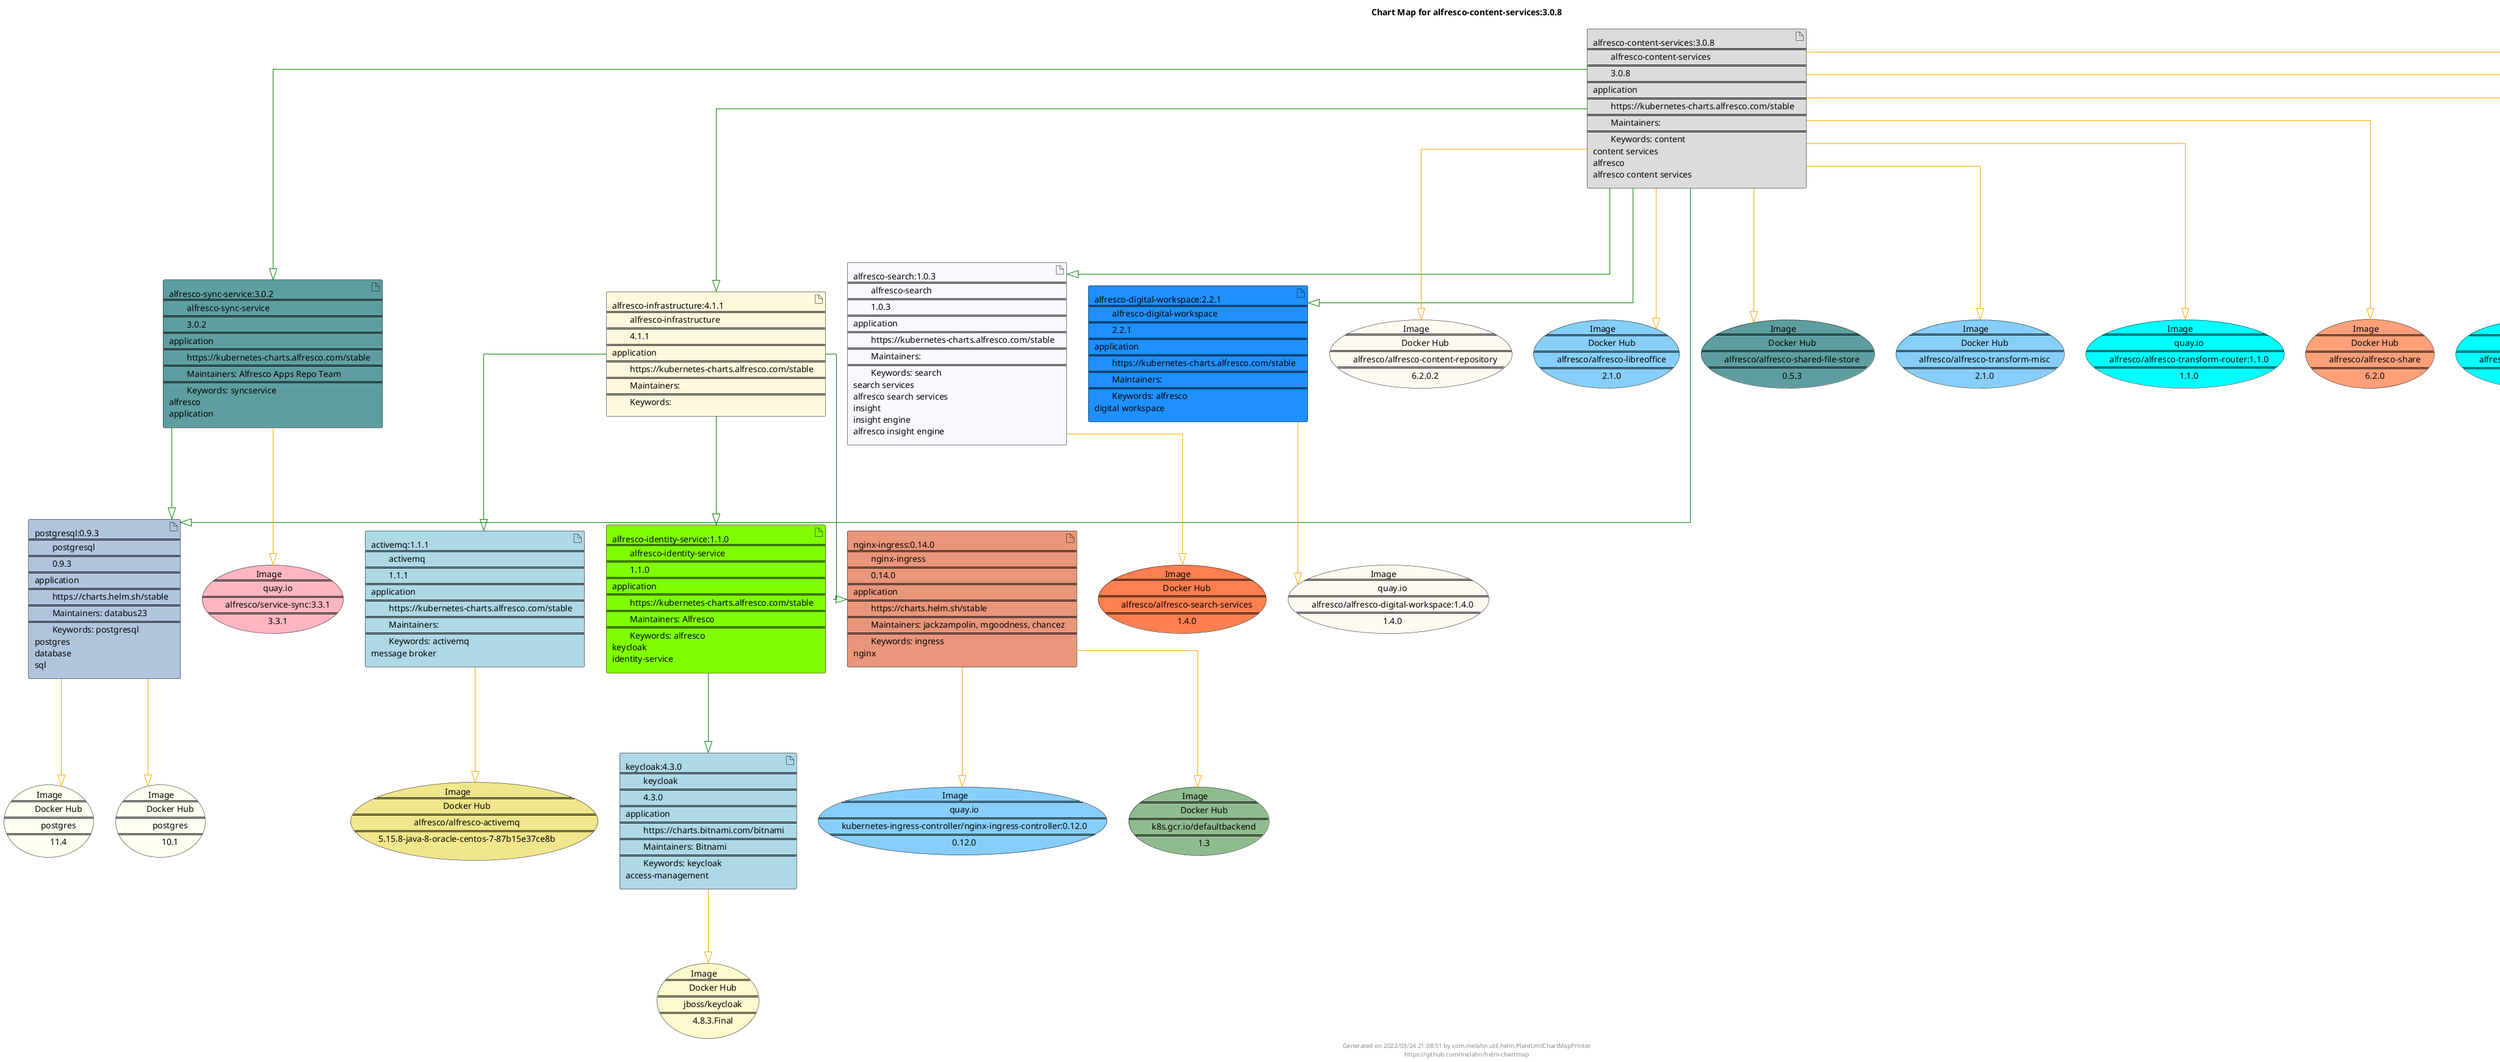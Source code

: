 @startuml
skinparam linetype ortho
skinparam backgroundColor white
skinparam usecaseBorderColor black
skinparam usecaseArrowColor LightSlateGray
skinparam artifactBorderColor black
skinparam artifactArrowColor LightSlateGray

title Chart Map for alfresco-content-services:3.0.8

'There are 10 referenced Helm Charts
artifact "postgresql:0.9.3\n====\n\tpostgresql\n====\n\t0.9.3\n====\napplication\n====\n\thttps://charts.helm.sh/stable\n====\n\tMaintainers: databus23\n====\n\tKeywords: postgresql\npostgres\ndatabase\nsql" as postgresql_0_9_3 #LightSteelBlue
artifact "alfresco-content-services:3.0.8\n====\n\talfresco-content-services\n====\n\t3.0.8\n====\napplication\n====\n\thttps://kubernetes-charts.alfresco.com/stable\n====\n\tMaintainers: \n====\n\tKeywords: content\ncontent services\nalfresco\nalfresco content services" as alfresco_content_services_3_0_8 #Gainsboro
artifact "alfresco-infrastructure:4.1.1\n====\n\talfresco-infrastructure\n====\n\t4.1.1\n====\napplication\n====\n\thttps://kubernetes-charts.alfresco.com/stable\n====\n\tMaintainers: \n====\n\tKeywords: " as alfresco_infrastructure_4_1_1 #Cornsilk
artifact "alfresco-search:1.0.3\n====\n\talfresco-search\n====\n\t1.0.3\n====\napplication\n====\n\thttps://kubernetes-charts.alfresco.com/stable\n====\n\tMaintainers: \n====\n\tKeywords: search\nsearch services\nalfresco search services\ninsight\ninsight engine\nalfresco insight engine" as alfresco_search_1_0_3 #GhostWhite
artifact "alfresco-identity-service:1.1.0\n====\n\talfresco-identity-service\n====\n\t1.1.0\n====\napplication\n====\n\thttps://kubernetes-charts.alfresco.com/stable\n====\n\tMaintainers: Alfresco\n====\n\tKeywords: alfresco\nkeycloak\nidentity-service" as alfresco_identity_service_1_1_0 #Chartreuse
artifact "alfresco-digital-workspace:2.2.1\n====\n\talfresco-digital-workspace\n====\n\t2.2.1\n====\napplication\n====\n\thttps://kubernetes-charts.alfresco.com/stable\n====\n\tMaintainers: \n====\n\tKeywords: alfresco\ndigital workspace" as alfresco_digital_workspace_2_2_1 #DodgerBlue
artifact "nginx-ingress:0.14.0\n====\n\tnginx-ingress\n====\n\t0.14.0\n====\napplication\n====\n\thttps://charts.helm.sh/stable\n====\n\tMaintainers: jackzampolin, mgoodness, chancez\n====\n\tKeywords: ingress\nnginx" as nginx_ingress_0_14_0 #DarkSalmon
artifact "keycloak:4.3.0\n====\n\tkeycloak\n====\n\t4.3.0\n====\napplication\n====\n\thttps://charts.bitnami.com/bitnami\n====\n\tMaintainers: Bitnami\n====\n\tKeywords: keycloak\naccess-management" as keycloak_4_3_0 #LightBlue
artifact "alfresco-sync-service:3.0.2\n====\n\talfresco-sync-service\n====\n\t3.0.2\n====\napplication\n====\n\thttps://kubernetes-charts.alfresco.com/stable\n====\n\tMaintainers: Alfresco Apps Repo Team\n====\n\tKeywords: syncservice\nalfresco\napplication" as alfresco_sync_service_3_0_2 #CadetBlue
artifact "activemq:1.1.1\n====\n\tactivemq\n====\n\t1.1.1\n====\napplication\n====\n\thttps://kubernetes-charts.alfresco.com/stable\n====\n\tMaintainers: \n====\n\tKeywords: activemq\nmessage broker" as activemq_1_1_1 #LightBlue

'There are 18 referenced Docker Images
usecase "Image\n====\n\tDocker Hub\n====\n\talfresco/alfresco-content-repository\n====\n\t6.2.0.2" as alfresco_alfresco_content_repository_6_2_0_2 #FloralWhite
usecase "Image\n====\n\tDocker Hub\n====\n\tpostgres\n====\n\t11.4" as postgres_11_4 #Ivory
usecase "Image\n====\n\tDocker Hub\n====\n\talfresco/alfresco-libreoffice\n====\n\t2.1.0" as alfresco_alfresco_libreoffice_2_1_0 #LightSkyBlue
usecase "Image\n====\n\tquay.io\n====\n\talfresco/alfresco-digital-workspace:1.4.0\n====\n\t1.4.0" as quay_io_alfresco_alfresco_digital_workspace_1_4_0 #FloralWhite
usecase "Image\n====\n\tDocker Hub\n====\n\tpostgres\n====\n\t10.1" as postgres_10_1 #Ivory
usecase "Image\n====\n\tDocker Hub\n====\n\talfresco/alfresco-shared-file-store\n====\n\t0.5.3" as alfresco_alfresco_shared_file_store_0_5_3 #CadetBlue
usecase "Image\n====\n\tDocker Hub\n====\n\talfresco/alfresco-transform-misc\n====\n\t2.1.0" as alfresco_alfresco_transform_misc_2_1_0 #LightSkyBlue
usecase "Image\n====\n\tquay.io\n====\n\tkubernetes-ingress-controller/nginx-ingress-controller:0.12.0\n====\n\t0.12.0" as quay_io_kubernetes_ingress_controller_nginx_ingress_controller_0_12_0 #LightSkyBlue
usecase "Image\n====\n\tDocker Hub\n====\n\talfresco/alfresco-activemq\n====\n\t5.15.8-java-8-oracle-centos-7-87b15e37ce8b" as alfresco_alfresco_activemq_5_15_8_java_8_oracle_centos_7_87b15e37ce8b #Khaki
usecase "Image\n====\n\tquay.io\n====\n\talfresco/alfresco-transform-router:1.1.0\n====\n\t1.1.0" as quay_io_alfresco_alfresco_transform_router_1_1_0 #Aqua
usecase "Image\n====\n\tDocker Hub\n====\n\talfresco/alfresco-share\n====\n\t6.2.0" as alfresco_alfresco_share_6_2_0 #LightSalmon
usecase "Image\n====\n\tDocker Hub\n====\n\talfresco/alfresco-imagemagick\n====\n\t2.1.0" as alfresco_alfresco_imagemagick_2_1_0 #Aqua
usecase "Image\n====\n\tDocker Hub\n====\n\tjboss/keycloak\n====\n\t4.8.3.Final" as jboss_keycloak_4_8_3_Final #LemonChiffon
usecase "Image\n====\n\tquay.io\n====\n\talfresco/service-sync:3.3.1\n====\n\t3.3.1" as quay_io_alfresco_service_sync_3_3_1 #LightPink
usecase "Image\n====\n\tDocker Hub\n====\n\tk8s.gcr.io/defaultbackend\n====\n\t1.3" as k8s_gcr_io_defaultbackend_1_3 #DarkSeaGreen
usecase "Image\n====\n\tDocker Hub\n====\n\talfresco/alfresco-search-services\n====\n\t1.4.0" as alfresco_alfresco_search_services_1_4_0 #Coral
usecase "Image\n====\n\tDocker Hub\n====\n\talfresco/alfresco-pdf-renderer\n====\n\t2.1.0" as alfresco_alfresco_pdf_renderer_2_1_0 #Cornsilk
usecase "Image\n====\n\tDocker Hub\n====\n\talfresco/alfresco-tika\n====\n\t2.1.0" as alfresco_alfresco_tika_2_1_0 #DeepSkyBlue

'Chart Dependencies
alfresco_content_services_3_0_8--[#green]-|>alfresco_digital_workspace_2_2_1
alfresco_content_services_3_0_8--[#green]-|>alfresco_search_1_0_3
alfresco_content_services_3_0_8--[#green]-|>postgresql_0_9_3
alfresco_content_services_3_0_8--[#green]-|>alfresco_sync_service_3_0_2
alfresco_sync_service_3_0_2--[#green]-|>postgresql_0_9_3
alfresco_content_services_3_0_8--[#green]-|>alfresco_infrastructure_4_1_1
alfresco_infrastructure_4_1_1--[#green]-|>activemq_1_1_1
alfresco_infrastructure_4_1_1--[#green]-|>alfresco_identity_service_1_1_0
alfresco_identity_service_1_1_0--[#green]-|>keycloak_4_3_0
alfresco_infrastructure_4_1_1--[#green]-|>nginx_ingress_0_14_0
postgresql_0_9_3--[#orange]-|>postgres_11_4
postgresql_0_9_3--[#orange]-|>postgres_10_1
alfresco_content_services_3_0_8--[#orange]-|>alfresco_alfresco_libreoffice_2_1_0
alfresco_content_services_3_0_8--[#orange]-|>alfresco_alfresco_transform_misc_2_1_0
alfresco_content_services_3_0_8--[#orange]-|>alfresco_alfresco_shared_file_store_0_5_3
alfresco_content_services_3_0_8--[#orange]-|>alfresco_alfresco_pdf_renderer_2_1_0
alfresco_content_services_3_0_8--[#orange]-|>quay_io_alfresco_alfresco_transform_router_1_1_0
alfresco_content_services_3_0_8--[#orange]-|>alfresco_alfresco_content_repository_6_2_0_2
alfresco_content_services_3_0_8--[#orange]-|>alfresco_alfresco_tika_2_1_0
alfresco_content_services_3_0_8--[#orange]-|>alfresco_alfresco_imagemagick_2_1_0
alfresco_content_services_3_0_8--[#orange]-|>alfresco_alfresco_share_6_2_0
alfresco_search_1_0_3--[#orange]-|>alfresco_alfresco_search_services_1_4_0
alfresco_digital_workspace_2_2_1--[#orange]-|>quay_io_alfresco_alfresco_digital_workspace_1_4_0
nginx_ingress_0_14_0--[#orange]-|>k8s_gcr_io_defaultbackend_1_3
nginx_ingress_0_14_0--[#orange]-|>quay_io_kubernetes_ingress_controller_nginx_ingress_controller_0_12_0
keycloak_4_3_0--[#orange]-|>jboss_keycloak_4_8_3_Final
alfresco_sync_service_3_0_2--[#orange]-|>quay_io_alfresco_service_sync_3_3_1
activemq_1_1_1--[#orange]-|>alfresco_alfresco_activemq_5_15_8_java_8_oracle_centos_7_87b15e37ce8b

center footer Generated on 2022/03/24 21:08:51 by com.melahn.util.helm.PlantUmlChartMapPrinter\nhttps://github.com/melahn/helm-chartmap
@enduml
